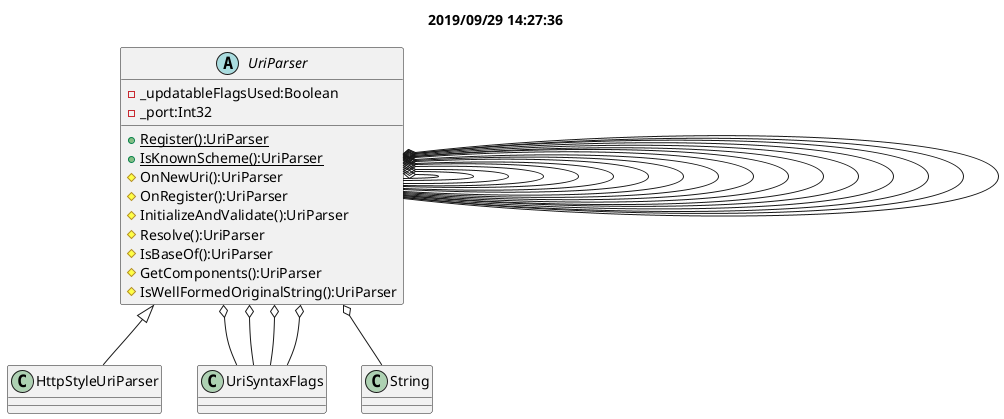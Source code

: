 @startuml
title 2019/09/29 14:27:36
UriParser <|-- HttpStyleUriParser
UriParser o-- UriSyntaxFlags
UriParser o-- UriSyntaxFlags
UriParser o-- String
UriParser o-- UriParser
UriParser o-- UriParser
UriParser o-- UriParser
UriParser o-- UriParser
UriParser o-- UriParser
UriParser o-- UriParser
UriParser o-- UriParser
UriParser o-- UriParser
UriParser o-- UriParser
UriParser o-- UriParser
UriParser o-- UriParser
UriParser o-- UriParser
UriParser o-- UriParser
UriParser o-- UriParser
UriParser o-- UriParser
UriParser o-- UriParser
UriParser o-- UriParser
UriParser o-- UriSyntaxFlags
UriParser o-- UriSyntaxFlags
class HttpStyleUriParser
{
}

abstract class UriParser
{
-_updatableFlagsUsed:Boolean
-_port:Int32
+{static}Register():UriParser
+{static}IsKnownScheme():UriParser
#OnNewUri():UriParser
#OnRegister():UriParser
#InitializeAndValidate():UriParser
#Resolve():UriParser
#IsBaseOf():UriParser
#GetComponents():UriParser
#IsWellFormedOriginalString():UriParser
}

@enduml
